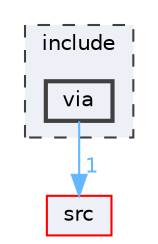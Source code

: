 digraph "include/via"
{
 // LATEX_PDF_SIZE
  bgcolor="transparent";
  edge [fontname=Helvetica,fontsize=10,labelfontname=Helvetica,labelfontsize=10];
  node [fontname=Helvetica,fontsize=10,shape=box,height=0.2,width=0.4];
  compound=true
  subgraph clusterdir_d44c64559bbebec7f509842c48db8b23 {
    graph [ bgcolor="#edf0f7", pencolor="grey25", label="include", fontname=Helvetica,fontsize=10 style="filled,dashed", URL="dir_d44c64559bbebec7f509842c48db8b23.html",tooltip=""]
  dir_f5f6306bf5ee59e87aa1e43a6ba9fdab [label="via", fillcolor="#edf0f7", color="grey25", style="filled,bold", URL="dir_f5f6306bf5ee59e87aa1e43a6ba9fdab.html",tooltip=""];
  }
  dir_68267d1309a1af8e8297ef4c3efbcdba [label="src", fillcolor="#edf0f7", color="red", style="filled", URL="dir_68267d1309a1af8e8297ef4c3efbcdba.html",tooltip=""];
  dir_f5f6306bf5ee59e87aa1e43a6ba9fdab->dir_68267d1309a1af8e8297ef4c3efbcdba [headlabel="1", labeldistance=1.5 headhref="dir_000008_000006.html" href="dir_000008_000006.html" color="steelblue1" fontcolor="steelblue1"];
}
